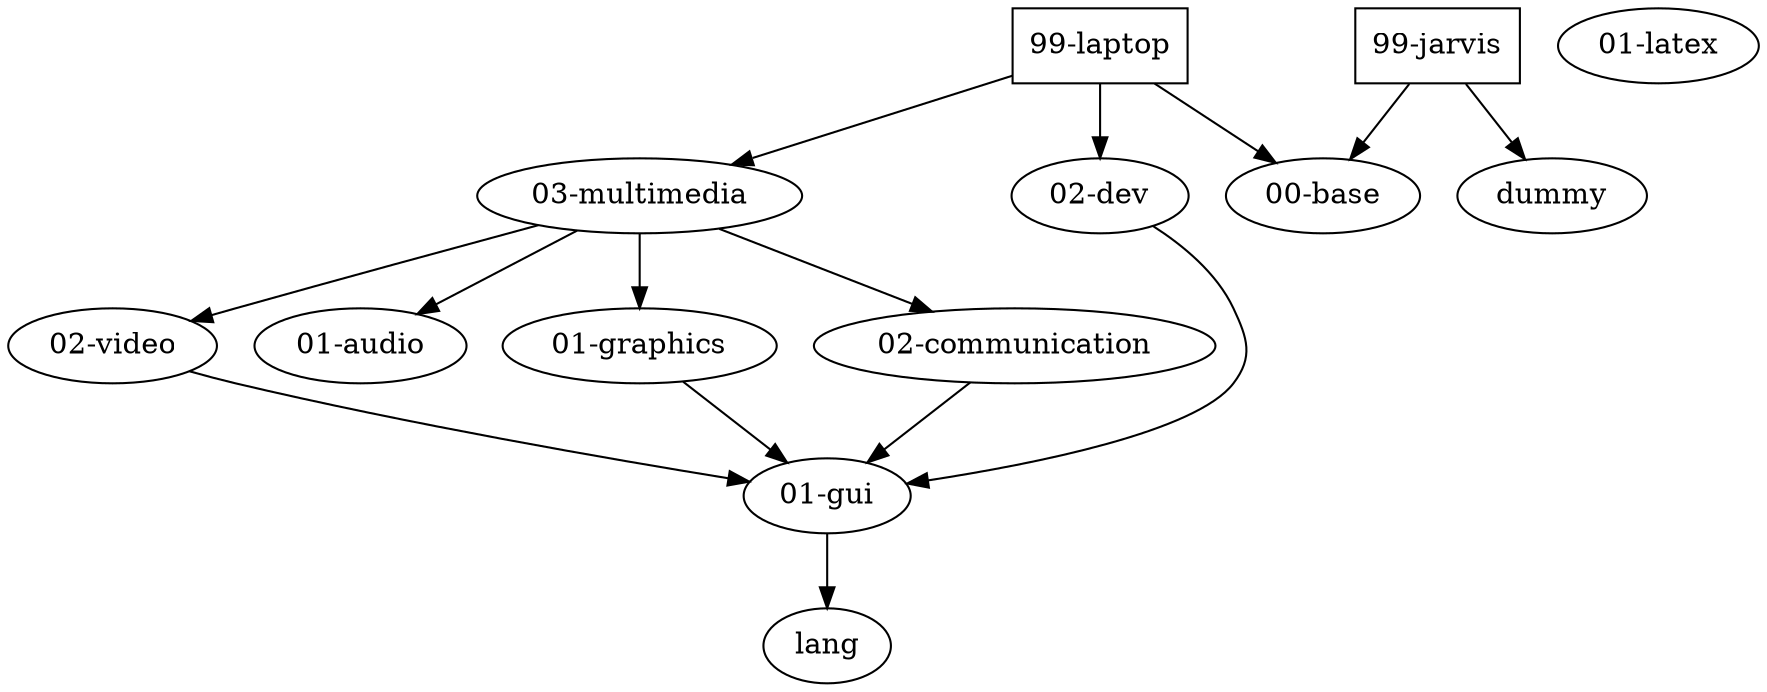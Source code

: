 strict digraph G{

hd_laptop[label="99-laptop", shape=box];
hd_laptop -> base;
hd_laptop -> multimedia;
hd_laptop -> dev;

hd_jarvis[label="99-jarvis", shape=box];
hd_jarvis -> base;
hd_jarvis -> dummy;


base[label="00-base"]; #every holodeck depends on this

multimedia[label="03-multimedia"];
multimedia -> video;
multimedia -> audio;
multimedia -> graphics;
multimedia -> communication;

dev[label="02-dev"];
dev -> gui;


communication[label="02-communication"];
communication -> gui;

video[label="02-video"];
video -> gui;

audio[label="01-audio"];

graphics[label="01-graphics"];
graphics -> gui;

latex[label="01-latex"];


gui[label="01-gui"];
gui -> lang;

lang[label="lang"];

dummy[label="dummy"];

}
